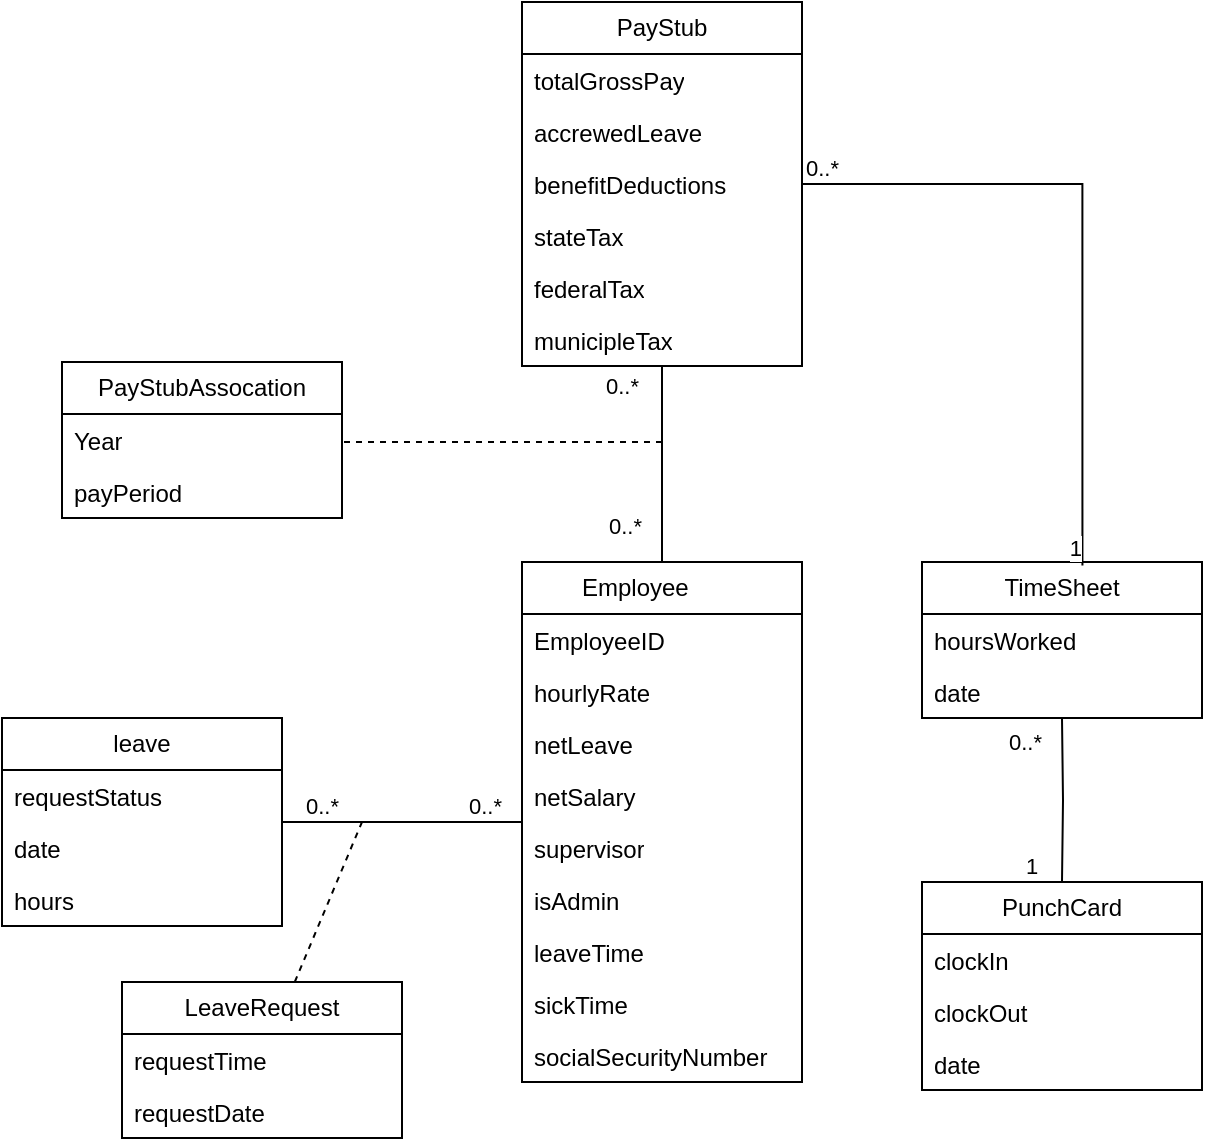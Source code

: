 <mxfile version="24.0.4" type="device">
  <diagram name="Page-1" id="-NNGL4mW3Y8jt-ZhfhwO">
    <mxGraphModel dx="1023" dy="694" grid="1" gridSize="10" guides="1" tooltips="1" connect="1" arrows="1" fold="1" page="1" pageScale="1" pageWidth="1100" pageHeight="850" math="0" shadow="0">
      <root>
        <mxCell id="0" />
        <mxCell id="1" parent="0" />
        <mxCell id="ONxXVWHzVPM0Q5yVXpUs-14" value="Employee&lt;span style=&quot;white-space: pre;&quot;&gt;&#x9;&lt;/span&gt;" style="swimlane;fontStyle=0;childLayout=stackLayout;horizontal=1;startSize=26;fillColor=none;horizontalStack=0;resizeParent=1;resizeParentMax=0;resizeLast=0;collapsible=1;marginBottom=0;whiteSpace=wrap;html=1;" vertex="1" parent="1">
          <mxGeometry x="360" y="330" width="140" height="260" as="geometry" />
        </mxCell>
        <mxCell id="ONxXVWHzVPM0Q5yVXpUs-60" value="EmployeeID" style="text;strokeColor=none;fillColor=none;align=left;verticalAlign=top;spacingLeft=4;spacingRight=4;overflow=hidden;rotatable=0;points=[[0,0.5],[1,0.5]];portConstraint=eastwest;whiteSpace=wrap;html=1;" vertex="1" parent="ONxXVWHzVPM0Q5yVXpUs-14">
          <mxGeometry y="26" width="140" height="26" as="geometry" />
        </mxCell>
        <mxCell id="ONxXVWHzVPM0Q5yVXpUs-15" value="hourlyRate" style="text;strokeColor=none;fillColor=none;align=left;verticalAlign=top;spacingLeft=4;spacingRight=4;overflow=hidden;rotatable=0;points=[[0,0.5],[1,0.5]];portConstraint=eastwest;whiteSpace=wrap;html=1;" vertex="1" parent="ONxXVWHzVPM0Q5yVXpUs-14">
          <mxGeometry y="52" width="140" height="26" as="geometry" />
        </mxCell>
        <mxCell id="ONxXVWHzVPM0Q5yVXpUs-16" value="netLeave" style="text;strokeColor=none;fillColor=none;align=left;verticalAlign=top;spacingLeft=4;spacingRight=4;overflow=hidden;rotatable=0;points=[[0,0.5],[1,0.5]];portConstraint=eastwest;whiteSpace=wrap;html=1;" vertex="1" parent="ONxXVWHzVPM0Q5yVXpUs-14">
          <mxGeometry y="78" width="140" height="26" as="geometry" />
        </mxCell>
        <mxCell id="ONxXVWHzVPM0Q5yVXpUs-17" value="netSalary" style="text;strokeColor=none;fillColor=none;align=left;verticalAlign=top;spacingLeft=4;spacingRight=4;overflow=hidden;rotatable=0;points=[[0,0.5],[1,0.5]];portConstraint=eastwest;whiteSpace=wrap;html=1;" vertex="1" parent="ONxXVWHzVPM0Q5yVXpUs-14">
          <mxGeometry y="104" width="140" height="26" as="geometry" />
        </mxCell>
        <mxCell id="ONxXVWHzVPM0Q5yVXpUs-18" value="supervisor" style="text;strokeColor=none;fillColor=none;align=left;verticalAlign=top;spacingLeft=4;spacingRight=4;overflow=hidden;rotatable=0;points=[[0,0.5],[1,0.5]];portConstraint=eastwest;whiteSpace=wrap;html=1;" vertex="1" parent="ONxXVWHzVPM0Q5yVXpUs-14">
          <mxGeometry y="130" width="140" height="26" as="geometry" />
        </mxCell>
        <mxCell id="ONxXVWHzVPM0Q5yVXpUs-19" value="isAdmin" style="text;strokeColor=none;fillColor=none;align=left;verticalAlign=top;spacingLeft=4;spacingRight=4;overflow=hidden;rotatable=0;points=[[0,0.5],[1,0.5]];portConstraint=eastwest;whiteSpace=wrap;html=1;" vertex="1" parent="ONxXVWHzVPM0Q5yVXpUs-14">
          <mxGeometry y="156" width="140" height="26" as="geometry" />
        </mxCell>
        <mxCell id="ONxXVWHzVPM0Q5yVXpUs-29" value="leaveTime" style="text;strokeColor=none;fillColor=none;align=left;verticalAlign=top;spacingLeft=4;spacingRight=4;overflow=hidden;rotatable=0;points=[[0,0.5],[1,0.5]];portConstraint=eastwest;whiteSpace=wrap;html=1;" vertex="1" parent="ONxXVWHzVPM0Q5yVXpUs-14">
          <mxGeometry y="182" width="140" height="26" as="geometry" />
        </mxCell>
        <mxCell id="ONxXVWHzVPM0Q5yVXpUs-30" value="sickTime" style="text;strokeColor=none;fillColor=none;align=left;verticalAlign=top;spacingLeft=4;spacingRight=4;overflow=hidden;rotatable=0;points=[[0,0.5],[1,0.5]];portConstraint=eastwest;whiteSpace=wrap;html=1;" vertex="1" parent="ONxXVWHzVPM0Q5yVXpUs-14">
          <mxGeometry y="208" width="140" height="26" as="geometry" />
        </mxCell>
        <mxCell id="ONxXVWHzVPM0Q5yVXpUs-61" value="socialSecurityNumber" style="text;strokeColor=none;fillColor=none;align=left;verticalAlign=top;spacingLeft=4;spacingRight=4;overflow=hidden;rotatable=0;points=[[0,0.5],[1,0.5]];portConstraint=eastwest;whiteSpace=wrap;html=1;" vertex="1" parent="ONxXVWHzVPM0Q5yVXpUs-14">
          <mxGeometry y="234" width="140" height="26" as="geometry" />
        </mxCell>
        <mxCell id="ONxXVWHzVPM0Q5yVXpUs-21" value="PunchCard" style="swimlane;fontStyle=0;childLayout=stackLayout;horizontal=1;startSize=26;fillColor=none;horizontalStack=0;resizeParent=1;resizeParentMax=0;resizeLast=0;collapsible=1;marginBottom=0;whiteSpace=wrap;html=1;" vertex="1" parent="1">
          <mxGeometry x="560" y="490" width="140" height="104" as="geometry" />
        </mxCell>
        <mxCell id="ONxXVWHzVPM0Q5yVXpUs-22" value="clockIn" style="text;strokeColor=none;fillColor=none;align=left;verticalAlign=top;spacingLeft=4;spacingRight=4;overflow=hidden;rotatable=0;points=[[0,0.5],[1,0.5]];portConstraint=eastwest;whiteSpace=wrap;html=1;" vertex="1" parent="ONxXVWHzVPM0Q5yVXpUs-21">
          <mxGeometry y="26" width="140" height="26" as="geometry" />
        </mxCell>
        <mxCell id="ONxXVWHzVPM0Q5yVXpUs-23" value="clockOut" style="text;strokeColor=none;fillColor=none;align=left;verticalAlign=top;spacingLeft=4;spacingRight=4;overflow=hidden;rotatable=0;points=[[0,0.5],[1,0.5]];portConstraint=eastwest;whiteSpace=wrap;html=1;" vertex="1" parent="ONxXVWHzVPM0Q5yVXpUs-21">
          <mxGeometry y="52" width="140" height="26" as="geometry" />
        </mxCell>
        <mxCell id="ONxXVWHzVPM0Q5yVXpUs-24" value="date" style="text;strokeColor=none;fillColor=none;align=left;verticalAlign=top;spacingLeft=4;spacingRight=4;overflow=hidden;rotatable=0;points=[[0,0.5],[1,0.5]];portConstraint=eastwest;whiteSpace=wrap;html=1;" vertex="1" parent="ONxXVWHzVPM0Q5yVXpUs-21">
          <mxGeometry y="78" width="140" height="26" as="geometry" />
        </mxCell>
        <mxCell id="ONxXVWHzVPM0Q5yVXpUs-25" value="TimeSheet" style="swimlane;fontStyle=0;childLayout=stackLayout;horizontal=1;startSize=26;fillColor=none;horizontalStack=0;resizeParent=1;resizeParentMax=0;resizeLast=0;collapsible=1;marginBottom=0;whiteSpace=wrap;html=1;" vertex="1" parent="1">
          <mxGeometry x="560" y="330" width="140" height="78" as="geometry" />
        </mxCell>
        <mxCell id="ONxXVWHzVPM0Q5yVXpUs-26" value="hoursWorked" style="text;strokeColor=none;fillColor=none;align=left;verticalAlign=top;spacingLeft=4;spacingRight=4;overflow=hidden;rotatable=0;points=[[0,0.5],[1,0.5]];portConstraint=eastwest;whiteSpace=wrap;html=1;" vertex="1" parent="ONxXVWHzVPM0Q5yVXpUs-25">
          <mxGeometry y="26" width="140" height="26" as="geometry" />
        </mxCell>
        <mxCell id="ONxXVWHzVPM0Q5yVXpUs-27" value="date" style="text;strokeColor=none;fillColor=none;align=left;verticalAlign=top;spacingLeft=4;spacingRight=4;overflow=hidden;rotatable=0;points=[[0,0.5],[1,0.5]];portConstraint=eastwest;whiteSpace=wrap;html=1;" vertex="1" parent="ONxXVWHzVPM0Q5yVXpUs-25">
          <mxGeometry y="52" width="140" height="26" as="geometry" />
        </mxCell>
        <mxCell id="ONxXVWHzVPM0Q5yVXpUs-32" value="" style="endArrow=none;html=1;edgeStyle=orthogonalEdgeStyle;rounded=0;" edge="1" parent="1" target="ONxXVWHzVPM0Q5yVXpUs-25">
          <mxGeometry relative="1" as="geometry">
            <mxPoint x="630" y="490" as="sourcePoint" />
            <mxPoint x="680" y="430" as="targetPoint" />
          </mxGeometry>
        </mxCell>
        <mxCell id="ONxXVWHzVPM0Q5yVXpUs-33" value="1" style="edgeLabel;resizable=0;html=1;align=left;verticalAlign=bottom;" connectable="0" vertex="1" parent="ONxXVWHzVPM0Q5yVXpUs-32">
          <mxGeometry x="-1" relative="1" as="geometry">
            <mxPoint x="-20" as="offset" />
          </mxGeometry>
        </mxCell>
        <mxCell id="ONxXVWHzVPM0Q5yVXpUs-34" value="0..*" style="edgeLabel;resizable=0;html=1;align=right;verticalAlign=bottom;" connectable="0" vertex="1" parent="ONxXVWHzVPM0Q5yVXpUs-32">
          <mxGeometry x="1" relative="1" as="geometry">
            <mxPoint x="-10" y="20" as="offset" />
          </mxGeometry>
        </mxCell>
        <mxCell id="ONxXVWHzVPM0Q5yVXpUs-42" value="PayStub" style="swimlane;fontStyle=0;childLayout=stackLayout;horizontal=1;startSize=26;fillColor=none;horizontalStack=0;resizeParent=1;resizeParentMax=0;resizeLast=0;collapsible=1;marginBottom=0;whiteSpace=wrap;html=1;" vertex="1" parent="1">
          <mxGeometry x="360" y="50" width="140" height="182" as="geometry" />
        </mxCell>
        <mxCell id="ONxXVWHzVPM0Q5yVXpUs-45" value="totalGrossPay" style="text;strokeColor=none;fillColor=none;align=left;verticalAlign=top;spacingLeft=4;spacingRight=4;overflow=hidden;rotatable=0;points=[[0,0.5],[1,0.5]];portConstraint=eastwest;whiteSpace=wrap;html=1;" vertex="1" parent="ONxXVWHzVPM0Q5yVXpUs-42">
          <mxGeometry y="26" width="140" height="26" as="geometry" />
        </mxCell>
        <mxCell id="ONxXVWHzVPM0Q5yVXpUs-48" value="accrewedLeave" style="text;strokeColor=none;fillColor=none;align=left;verticalAlign=top;spacingLeft=4;spacingRight=4;overflow=hidden;rotatable=0;points=[[0,0.5],[1,0.5]];portConstraint=eastwest;whiteSpace=wrap;html=1;" vertex="1" parent="ONxXVWHzVPM0Q5yVXpUs-42">
          <mxGeometry y="52" width="140" height="26" as="geometry" />
        </mxCell>
        <mxCell id="ONxXVWHzVPM0Q5yVXpUs-43" value="benefitDeductions" style="text;strokeColor=none;fillColor=none;align=left;verticalAlign=top;spacingLeft=4;spacingRight=4;overflow=hidden;rotatable=0;points=[[0,0.5],[1,0.5]];portConstraint=eastwest;whiteSpace=wrap;html=1;" vertex="1" parent="ONxXVWHzVPM0Q5yVXpUs-42">
          <mxGeometry y="78" width="140" height="26" as="geometry" />
        </mxCell>
        <mxCell id="ONxXVWHzVPM0Q5yVXpUs-46" value="stateTax" style="text;strokeColor=none;fillColor=none;align=left;verticalAlign=top;spacingLeft=4;spacingRight=4;overflow=hidden;rotatable=0;points=[[0,0.5],[1,0.5]];portConstraint=eastwest;whiteSpace=wrap;html=1;" vertex="1" parent="ONxXVWHzVPM0Q5yVXpUs-42">
          <mxGeometry y="104" width="140" height="26" as="geometry" />
        </mxCell>
        <mxCell id="ONxXVWHzVPM0Q5yVXpUs-47" value="federalTax" style="text;strokeColor=none;fillColor=none;align=left;verticalAlign=top;spacingLeft=4;spacingRight=4;overflow=hidden;rotatable=0;points=[[0,0.5],[1,0.5]];portConstraint=eastwest;whiteSpace=wrap;html=1;" vertex="1" parent="ONxXVWHzVPM0Q5yVXpUs-42">
          <mxGeometry y="130" width="140" height="26" as="geometry" />
        </mxCell>
        <mxCell id="ONxXVWHzVPM0Q5yVXpUs-49" value="municipleTax" style="text;strokeColor=none;fillColor=none;align=left;verticalAlign=top;spacingLeft=4;spacingRight=4;overflow=hidden;rotatable=0;points=[[0,0.5],[1,0.5]];portConstraint=eastwest;whiteSpace=wrap;html=1;" vertex="1" parent="ONxXVWHzVPM0Q5yVXpUs-42">
          <mxGeometry y="156" width="140" height="26" as="geometry" />
        </mxCell>
        <mxCell id="ONxXVWHzVPM0Q5yVXpUs-50" value="" style="endArrow=none;html=1;edgeStyle=orthogonalEdgeStyle;rounded=0;entryX=0.573;entryY=0.023;entryDx=0;entryDy=0;entryPerimeter=0;" edge="1" parent="1" source="ONxXVWHzVPM0Q5yVXpUs-42" target="ONxXVWHzVPM0Q5yVXpUs-25">
          <mxGeometry relative="1" as="geometry">
            <mxPoint x="520" y="120" as="sourcePoint" />
            <mxPoint x="680" y="120" as="targetPoint" />
          </mxGeometry>
        </mxCell>
        <mxCell id="ONxXVWHzVPM0Q5yVXpUs-51" value="0..*" style="edgeLabel;resizable=0;html=1;align=left;verticalAlign=bottom;" connectable="0" vertex="1" parent="ONxXVWHzVPM0Q5yVXpUs-50">
          <mxGeometry x="-1" relative="1" as="geometry" />
        </mxCell>
        <mxCell id="ONxXVWHzVPM0Q5yVXpUs-52" value="1" style="edgeLabel;resizable=0;html=1;align=right;verticalAlign=bottom;" connectable="0" vertex="1" parent="ONxXVWHzVPM0Q5yVXpUs-50">
          <mxGeometry x="1" relative="1" as="geometry" />
        </mxCell>
        <mxCell id="ONxXVWHzVPM0Q5yVXpUs-53" value="" style="endArrow=none;html=1;edgeStyle=orthogonalEdgeStyle;rounded=0;" edge="1" parent="1" source="ONxXVWHzVPM0Q5yVXpUs-62" target="ONxXVWHzVPM0Q5yVXpUs-14">
          <mxGeometry relative="1" as="geometry">
            <mxPoint x="110" y="500" as="sourcePoint" />
            <mxPoint x="270" y="500" as="targetPoint" />
          </mxGeometry>
        </mxCell>
        <mxCell id="ONxXVWHzVPM0Q5yVXpUs-54" value="0..*" style="edgeLabel;resizable=0;html=1;align=left;verticalAlign=bottom;" connectable="0" vertex="1" parent="ONxXVWHzVPM0Q5yVXpUs-53">
          <mxGeometry x="-1" relative="1" as="geometry">
            <mxPoint x="10" as="offset" />
          </mxGeometry>
        </mxCell>
        <mxCell id="ONxXVWHzVPM0Q5yVXpUs-55" value="0..*" style="edgeLabel;resizable=0;html=1;align=right;verticalAlign=bottom;" connectable="0" vertex="1" parent="ONxXVWHzVPM0Q5yVXpUs-53">
          <mxGeometry x="1" relative="1" as="geometry">
            <mxPoint x="-10" as="offset" />
          </mxGeometry>
        </mxCell>
        <mxCell id="ONxXVWHzVPM0Q5yVXpUs-62" value="leave" style="swimlane;fontStyle=0;childLayout=stackLayout;horizontal=1;startSize=26;fillColor=none;horizontalStack=0;resizeParent=1;resizeParentMax=0;resizeLast=0;collapsible=1;marginBottom=0;whiteSpace=wrap;html=1;" vertex="1" parent="1">
          <mxGeometry x="100" y="408" width="140" height="104" as="geometry" />
        </mxCell>
        <mxCell id="ONxXVWHzVPM0Q5yVXpUs-65" value="requestStatus" style="text;strokeColor=none;fillColor=none;align=left;verticalAlign=top;spacingLeft=4;spacingRight=4;overflow=hidden;rotatable=0;points=[[0,0.5],[1,0.5]];portConstraint=eastwest;whiteSpace=wrap;html=1;" vertex="1" parent="ONxXVWHzVPM0Q5yVXpUs-62">
          <mxGeometry y="26" width="140" height="26" as="geometry" />
        </mxCell>
        <mxCell id="ONxXVWHzVPM0Q5yVXpUs-63" value="date" style="text;strokeColor=none;fillColor=none;align=left;verticalAlign=top;spacingLeft=4;spacingRight=4;overflow=hidden;rotatable=0;points=[[0,0.5],[1,0.5]];portConstraint=eastwest;whiteSpace=wrap;html=1;" vertex="1" parent="ONxXVWHzVPM0Q5yVXpUs-62">
          <mxGeometry y="52" width="140" height="26" as="geometry" />
        </mxCell>
        <mxCell id="ONxXVWHzVPM0Q5yVXpUs-64" value="hours" style="text;strokeColor=none;fillColor=none;align=left;verticalAlign=top;spacingLeft=4;spacingRight=4;overflow=hidden;rotatable=0;points=[[0,0.5],[1,0.5]];portConstraint=eastwest;whiteSpace=wrap;html=1;" vertex="1" parent="ONxXVWHzVPM0Q5yVXpUs-62">
          <mxGeometry y="78" width="140" height="26" as="geometry" />
        </mxCell>
        <mxCell id="ONxXVWHzVPM0Q5yVXpUs-66" value="LeaveRequest" style="swimlane;fontStyle=0;childLayout=stackLayout;horizontal=1;startSize=26;fillColor=none;horizontalStack=0;resizeParent=1;resizeParentMax=0;resizeLast=0;collapsible=1;marginBottom=0;whiteSpace=wrap;html=1;" vertex="1" parent="1">
          <mxGeometry x="160" y="540" width="140" height="78" as="geometry" />
        </mxCell>
        <mxCell id="ONxXVWHzVPM0Q5yVXpUs-67" value="requestTime" style="text;strokeColor=none;fillColor=none;align=left;verticalAlign=top;spacingLeft=4;spacingRight=4;overflow=hidden;rotatable=0;points=[[0,0.5],[1,0.5]];portConstraint=eastwest;whiteSpace=wrap;html=1;" vertex="1" parent="ONxXVWHzVPM0Q5yVXpUs-66">
          <mxGeometry y="26" width="140" height="26" as="geometry" />
        </mxCell>
        <mxCell id="ONxXVWHzVPM0Q5yVXpUs-68" value="requestDate" style="text;strokeColor=none;fillColor=none;align=left;verticalAlign=top;spacingLeft=4;spacingRight=4;overflow=hidden;rotatable=0;points=[[0,0.5],[1,0.5]];portConstraint=eastwest;whiteSpace=wrap;html=1;" vertex="1" parent="ONxXVWHzVPM0Q5yVXpUs-66">
          <mxGeometry y="52" width="140" height="26" as="geometry" />
        </mxCell>
        <mxCell id="ONxXVWHzVPM0Q5yVXpUs-70" value="" style="endArrow=none;dashed=1;html=1;rounded=0;" edge="1" parent="1" source="ONxXVWHzVPM0Q5yVXpUs-66">
          <mxGeometry width="50" height="50" relative="1" as="geometry">
            <mxPoint x="200" y="520" as="sourcePoint" />
            <mxPoint x="280" y="460" as="targetPoint" />
          </mxGeometry>
        </mxCell>
        <mxCell id="ONxXVWHzVPM0Q5yVXpUs-71" value="PayStubAssocation" style="swimlane;fontStyle=0;childLayout=stackLayout;horizontal=1;startSize=26;fillColor=none;horizontalStack=0;resizeParent=1;resizeParentMax=0;resizeLast=0;collapsible=1;marginBottom=0;whiteSpace=wrap;html=1;" vertex="1" parent="1">
          <mxGeometry x="130" y="230" width="140" height="78" as="geometry" />
        </mxCell>
        <mxCell id="ONxXVWHzVPM0Q5yVXpUs-72" value="Year" style="text;strokeColor=none;fillColor=none;align=left;verticalAlign=top;spacingLeft=4;spacingRight=4;overflow=hidden;rotatable=0;points=[[0,0.5],[1,0.5]];portConstraint=eastwest;whiteSpace=wrap;html=1;" vertex="1" parent="ONxXVWHzVPM0Q5yVXpUs-71">
          <mxGeometry y="26" width="140" height="26" as="geometry" />
        </mxCell>
        <mxCell id="ONxXVWHzVPM0Q5yVXpUs-79" value="" style="endArrow=none;dashed=1;html=1;rounded=0;" edge="1" parent="ONxXVWHzVPM0Q5yVXpUs-71">
          <mxGeometry width="50" height="50" relative="1" as="geometry">
            <mxPoint x="300" y="40" as="sourcePoint" />
            <mxPoint x="140" y="40" as="targetPoint" />
          </mxGeometry>
        </mxCell>
        <mxCell id="ONxXVWHzVPM0Q5yVXpUs-73" value="payPeriod" style="text;strokeColor=none;fillColor=none;align=left;verticalAlign=top;spacingLeft=4;spacingRight=4;overflow=hidden;rotatable=0;points=[[0,0.5],[1,0.5]];portConstraint=eastwest;whiteSpace=wrap;html=1;" vertex="1" parent="ONxXVWHzVPM0Q5yVXpUs-71">
          <mxGeometry y="52" width="140" height="26" as="geometry" />
        </mxCell>
        <mxCell id="ONxXVWHzVPM0Q5yVXpUs-76" value="" style="endArrow=none;html=1;edgeStyle=orthogonalEdgeStyle;rounded=0;" edge="1" parent="1" source="ONxXVWHzVPM0Q5yVXpUs-42" target="ONxXVWHzVPM0Q5yVXpUs-14">
          <mxGeometry relative="1" as="geometry">
            <mxPoint x="290" y="290" as="sourcePoint" />
            <mxPoint x="450" y="290" as="targetPoint" />
          </mxGeometry>
        </mxCell>
        <mxCell id="ONxXVWHzVPM0Q5yVXpUs-77" value="0..*" style="edgeLabel;resizable=0;html=1;align=left;verticalAlign=bottom;" connectable="0" vertex="1" parent="ONxXVWHzVPM0Q5yVXpUs-76">
          <mxGeometry x="-1" relative="1" as="geometry">
            <mxPoint x="-30" y="18" as="offset" />
          </mxGeometry>
        </mxCell>
        <mxCell id="ONxXVWHzVPM0Q5yVXpUs-78" value="0..*" style="edgeLabel;resizable=0;html=1;align=right;verticalAlign=bottom;" connectable="0" vertex="1" parent="ONxXVWHzVPM0Q5yVXpUs-76">
          <mxGeometry x="1" relative="1" as="geometry">
            <mxPoint x="-10" y="-10" as="offset" />
          </mxGeometry>
        </mxCell>
      </root>
    </mxGraphModel>
  </diagram>
</mxfile>
